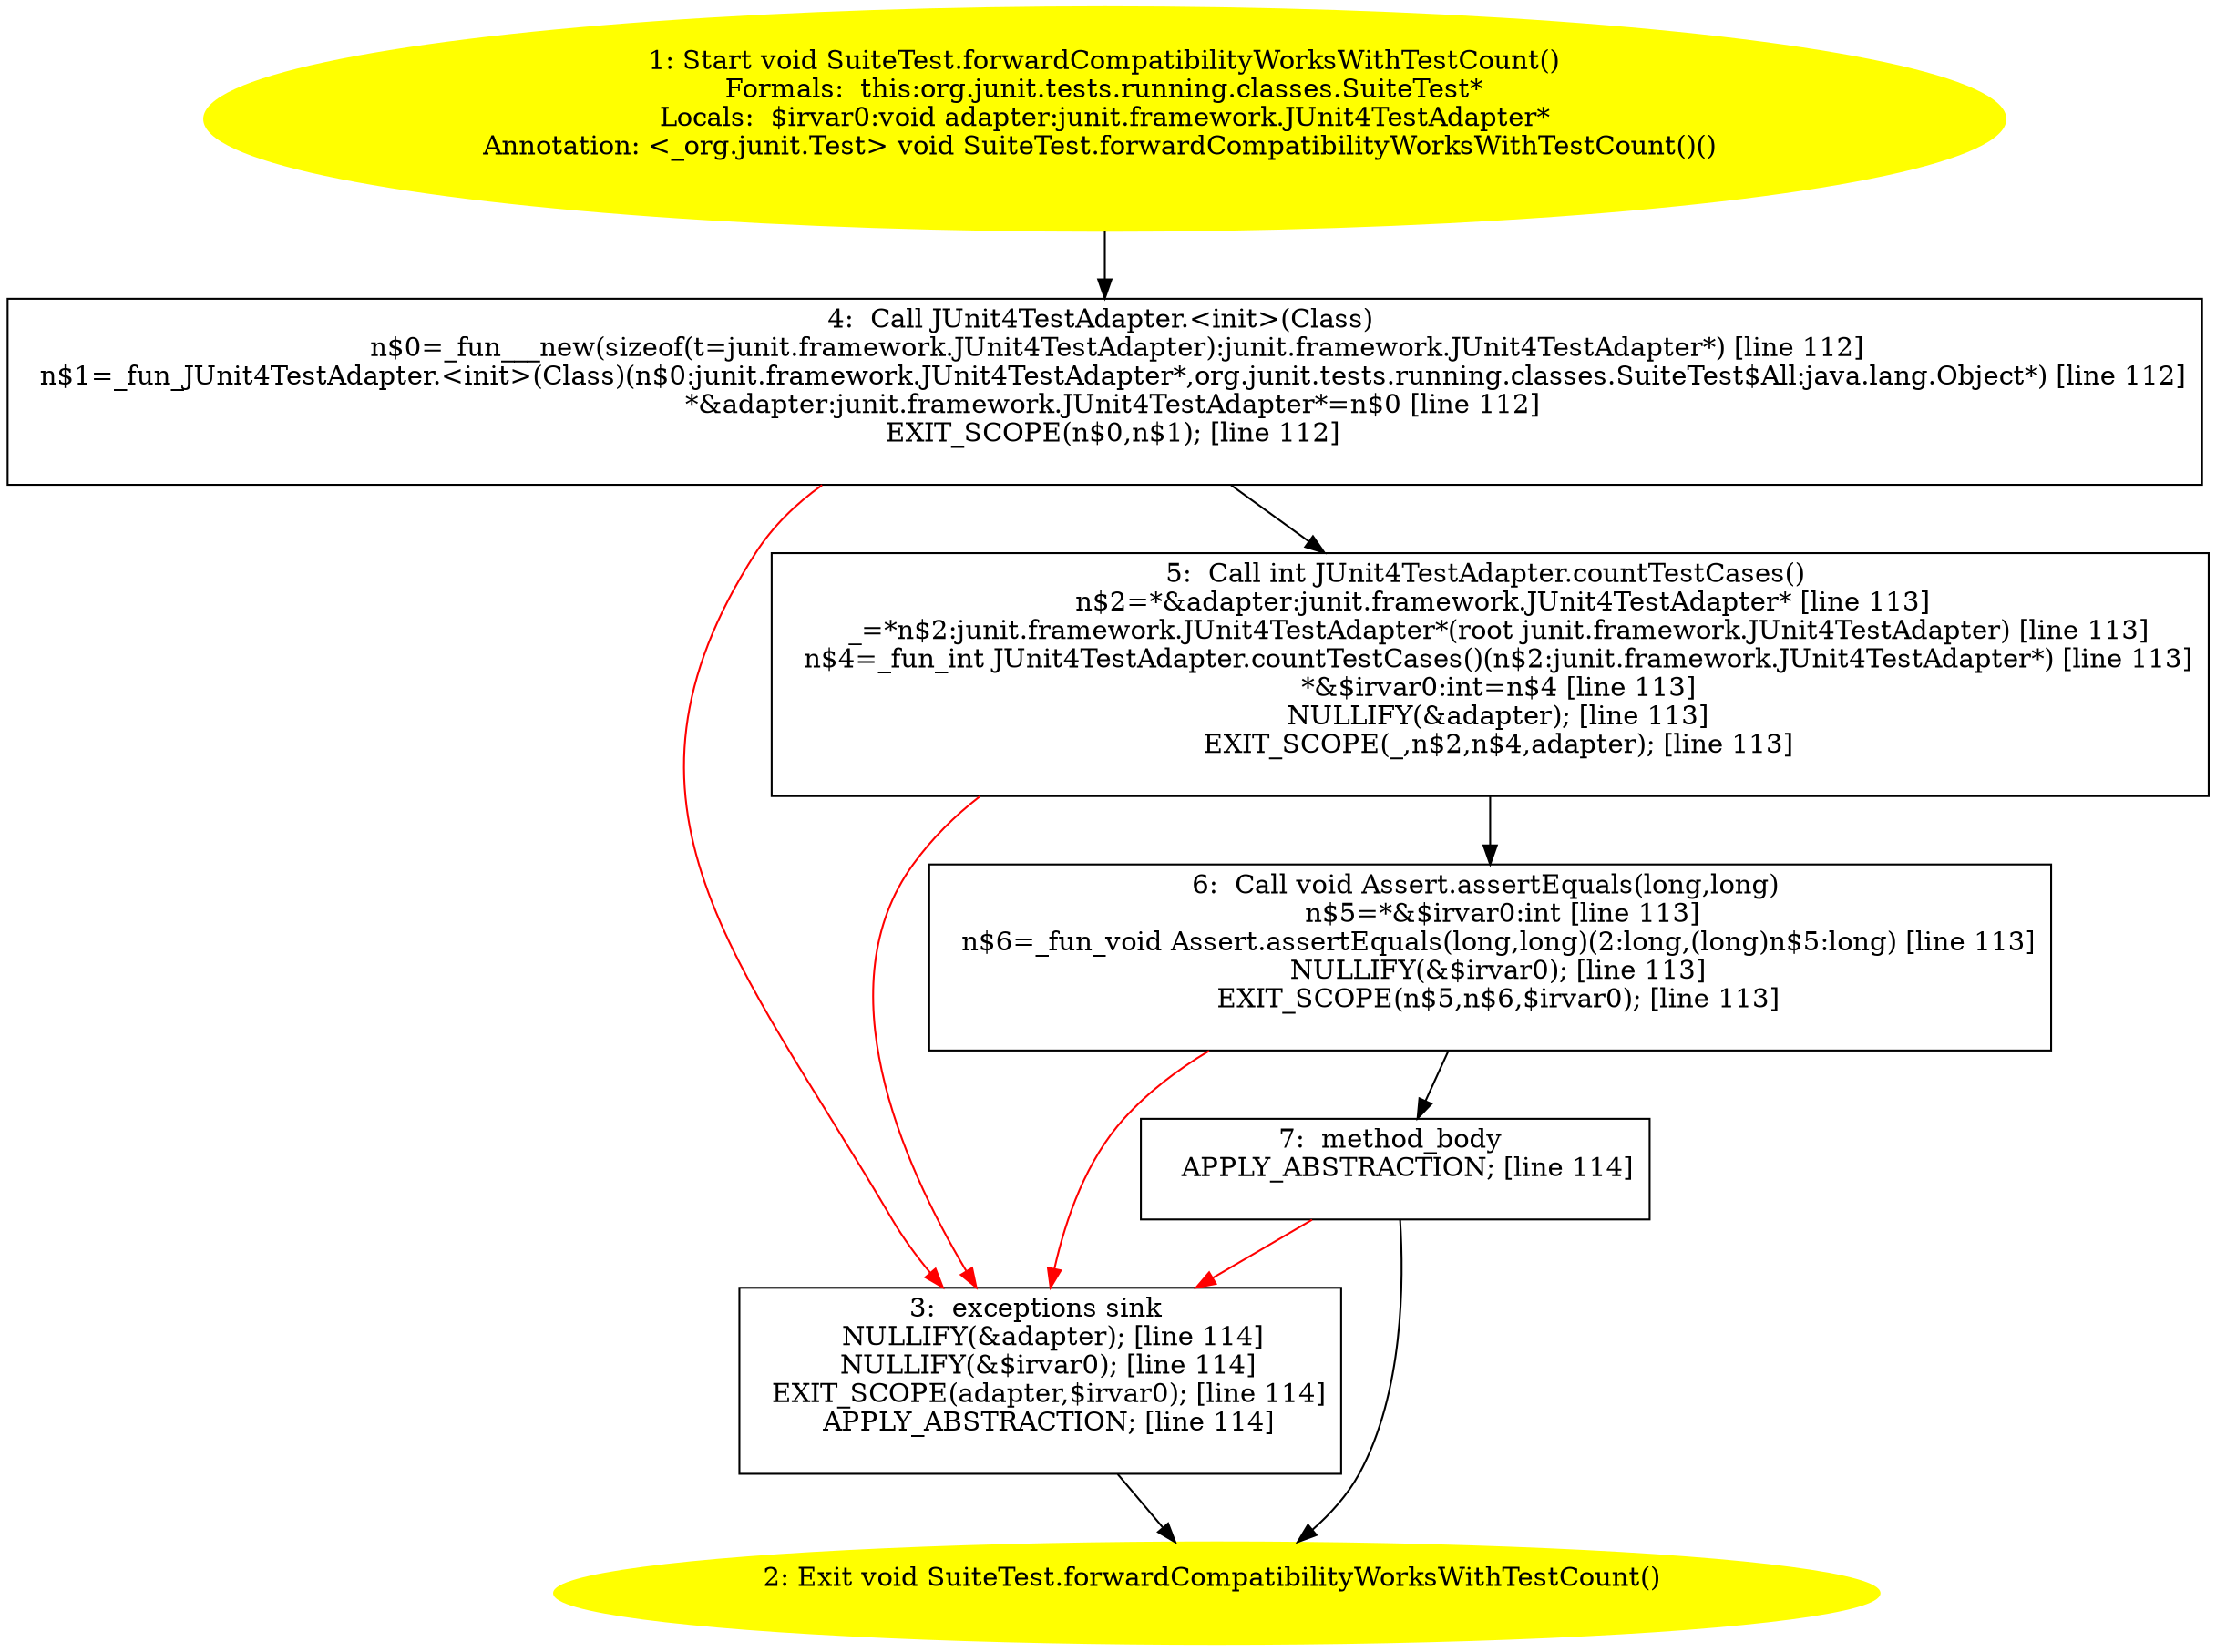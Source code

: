 /* @generated */
digraph cfg {
"org.junit.tests.running.classes.SuiteTest.forwardCompatibilityWorksWithTestCount():void.6f8aa331b615d08bc30a2696c08321c1_1" [label="1: Start void SuiteTest.forwardCompatibilityWorksWithTestCount()\nFormals:  this:org.junit.tests.running.classes.SuiteTest*\nLocals:  $irvar0:void adapter:junit.framework.JUnit4TestAdapter*\nAnnotation: <_org.junit.Test> void SuiteTest.forwardCompatibilityWorksWithTestCount()() \n  " color=yellow style=filled]
	

	 "org.junit.tests.running.classes.SuiteTest.forwardCompatibilityWorksWithTestCount():void.6f8aa331b615d08bc30a2696c08321c1_1" -> "org.junit.tests.running.classes.SuiteTest.forwardCompatibilityWorksWithTestCount():void.6f8aa331b615d08bc30a2696c08321c1_4" ;
"org.junit.tests.running.classes.SuiteTest.forwardCompatibilityWorksWithTestCount():void.6f8aa331b615d08bc30a2696c08321c1_2" [label="2: Exit void SuiteTest.forwardCompatibilityWorksWithTestCount() \n  " color=yellow style=filled]
	

"org.junit.tests.running.classes.SuiteTest.forwardCompatibilityWorksWithTestCount():void.6f8aa331b615d08bc30a2696c08321c1_3" [label="3:  exceptions sink \n   NULLIFY(&adapter); [line 114]\n  NULLIFY(&$irvar0); [line 114]\n  EXIT_SCOPE(adapter,$irvar0); [line 114]\n  APPLY_ABSTRACTION; [line 114]\n " shape="box"]
	

	 "org.junit.tests.running.classes.SuiteTest.forwardCompatibilityWorksWithTestCount():void.6f8aa331b615d08bc30a2696c08321c1_3" -> "org.junit.tests.running.classes.SuiteTest.forwardCompatibilityWorksWithTestCount():void.6f8aa331b615d08bc30a2696c08321c1_2" ;
"org.junit.tests.running.classes.SuiteTest.forwardCompatibilityWorksWithTestCount():void.6f8aa331b615d08bc30a2696c08321c1_4" [label="4:  Call JUnit4TestAdapter.<init>(Class) \n   n$0=_fun___new(sizeof(t=junit.framework.JUnit4TestAdapter):junit.framework.JUnit4TestAdapter*) [line 112]\n  n$1=_fun_JUnit4TestAdapter.<init>(Class)(n$0:junit.framework.JUnit4TestAdapter*,org.junit.tests.running.classes.SuiteTest$All:java.lang.Object*) [line 112]\n  *&adapter:junit.framework.JUnit4TestAdapter*=n$0 [line 112]\n  EXIT_SCOPE(n$0,n$1); [line 112]\n " shape="box"]
	

	 "org.junit.tests.running.classes.SuiteTest.forwardCompatibilityWorksWithTestCount():void.6f8aa331b615d08bc30a2696c08321c1_4" -> "org.junit.tests.running.classes.SuiteTest.forwardCompatibilityWorksWithTestCount():void.6f8aa331b615d08bc30a2696c08321c1_5" ;
	 "org.junit.tests.running.classes.SuiteTest.forwardCompatibilityWorksWithTestCount():void.6f8aa331b615d08bc30a2696c08321c1_4" -> "org.junit.tests.running.classes.SuiteTest.forwardCompatibilityWorksWithTestCount():void.6f8aa331b615d08bc30a2696c08321c1_3" [color="red" ];
"org.junit.tests.running.classes.SuiteTest.forwardCompatibilityWorksWithTestCount():void.6f8aa331b615d08bc30a2696c08321c1_5" [label="5:  Call int JUnit4TestAdapter.countTestCases() \n   n$2=*&adapter:junit.framework.JUnit4TestAdapter* [line 113]\n  _=*n$2:junit.framework.JUnit4TestAdapter*(root junit.framework.JUnit4TestAdapter) [line 113]\n  n$4=_fun_int JUnit4TestAdapter.countTestCases()(n$2:junit.framework.JUnit4TestAdapter*) [line 113]\n  *&$irvar0:int=n$4 [line 113]\n  NULLIFY(&adapter); [line 113]\n  EXIT_SCOPE(_,n$2,n$4,adapter); [line 113]\n " shape="box"]
	

	 "org.junit.tests.running.classes.SuiteTest.forwardCompatibilityWorksWithTestCount():void.6f8aa331b615d08bc30a2696c08321c1_5" -> "org.junit.tests.running.classes.SuiteTest.forwardCompatibilityWorksWithTestCount():void.6f8aa331b615d08bc30a2696c08321c1_6" ;
	 "org.junit.tests.running.classes.SuiteTest.forwardCompatibilityWorksWithTestCount():void.6f8aa331b615d08bc30a2696c08321c1_5" -> "org.junit.tests.running.classes.SuiteTest.forwardCompatibilityWorksWithTestCount():void.6f8aa331b615d08bc30a2696c08321c1_3" [color="red" ];
"org.junit.tests.running.classes.SuiteTest.forwardCompatibilityWorksWithTestCount():void.6f8aa331b615d08bc30a2696c08321c1_6" [label="6:  Call void Assert.assertEquals(long,long) \n   n$5=*&$irvar0:int [line 113]\n  n$6=_fun_void Assert.assertEquals(long,long)(2:long,(long)n$5:long) [line 113]\n  NULLIFY(&$irvar0); [line 113]\n  EXIT_SCOPE(n$5,n$6,$irvar0); [line 113]\n " shape="box"]
	

	 "org.junit.tests.running.classes.SuiteTest.forwardCompatibilityWorksWithTestCount():void.6f8aa331b615d08bc30a2696c08321c1_6" -> "org.junit.tests.running.classes.SuiteTest.forwardCompatibilityWorksWithTestCount():void.6f8aa331b615d08bc30a2696c08321c1_7" ;
	 "org.junit.tests.running.classes.SuiteTest.forwardCompatibilityWorksWithTestCount():void.6f8aa331b615d08bc30a2696c08321c1_6" -> "org.junit.tests.running.classes.SuiteTest.forwardCompatibilityWorksWithTestCount():void.6f8aa331b615d08bc30a2696c08321c1_3" [color="red" ];
"org.junit.tests.running.classes.SuiteTest.forwardCompatibilityWorksWithTestCount():void.6f8aa331b615d08bc30a2696c08321c1_7" [label="7:  method_body \n   APPLY_ABSTRACTION; [line 114]\n " shape="box"]
	

	 "org.junit.tests.running.classes.SuiteTest.forwardCompatibilityWorksWithTestCount():void.6f8aa331b615d08bc30a2696c08321c1_7" -> "org.junit.tests.running.classes.SuiteTest.forwardCompatibilityWorksWithTestCount():void.6f8aa331b615d08bc30a2696c08321c1_2" ;
	 "org.junit.tests.running.classes.SuiteTest.forwardCompatibilityWorksWithTestCount():void.6f8aa331b615d08bc30a2696c08321c1_7" -> "org.junit.tests.running.classes.SuiteTest.forwardCompatibilityWorksWithTestCount():void.6f8aa331b615d08bc30a2696c08321c1_3" [color="red" ];
}
